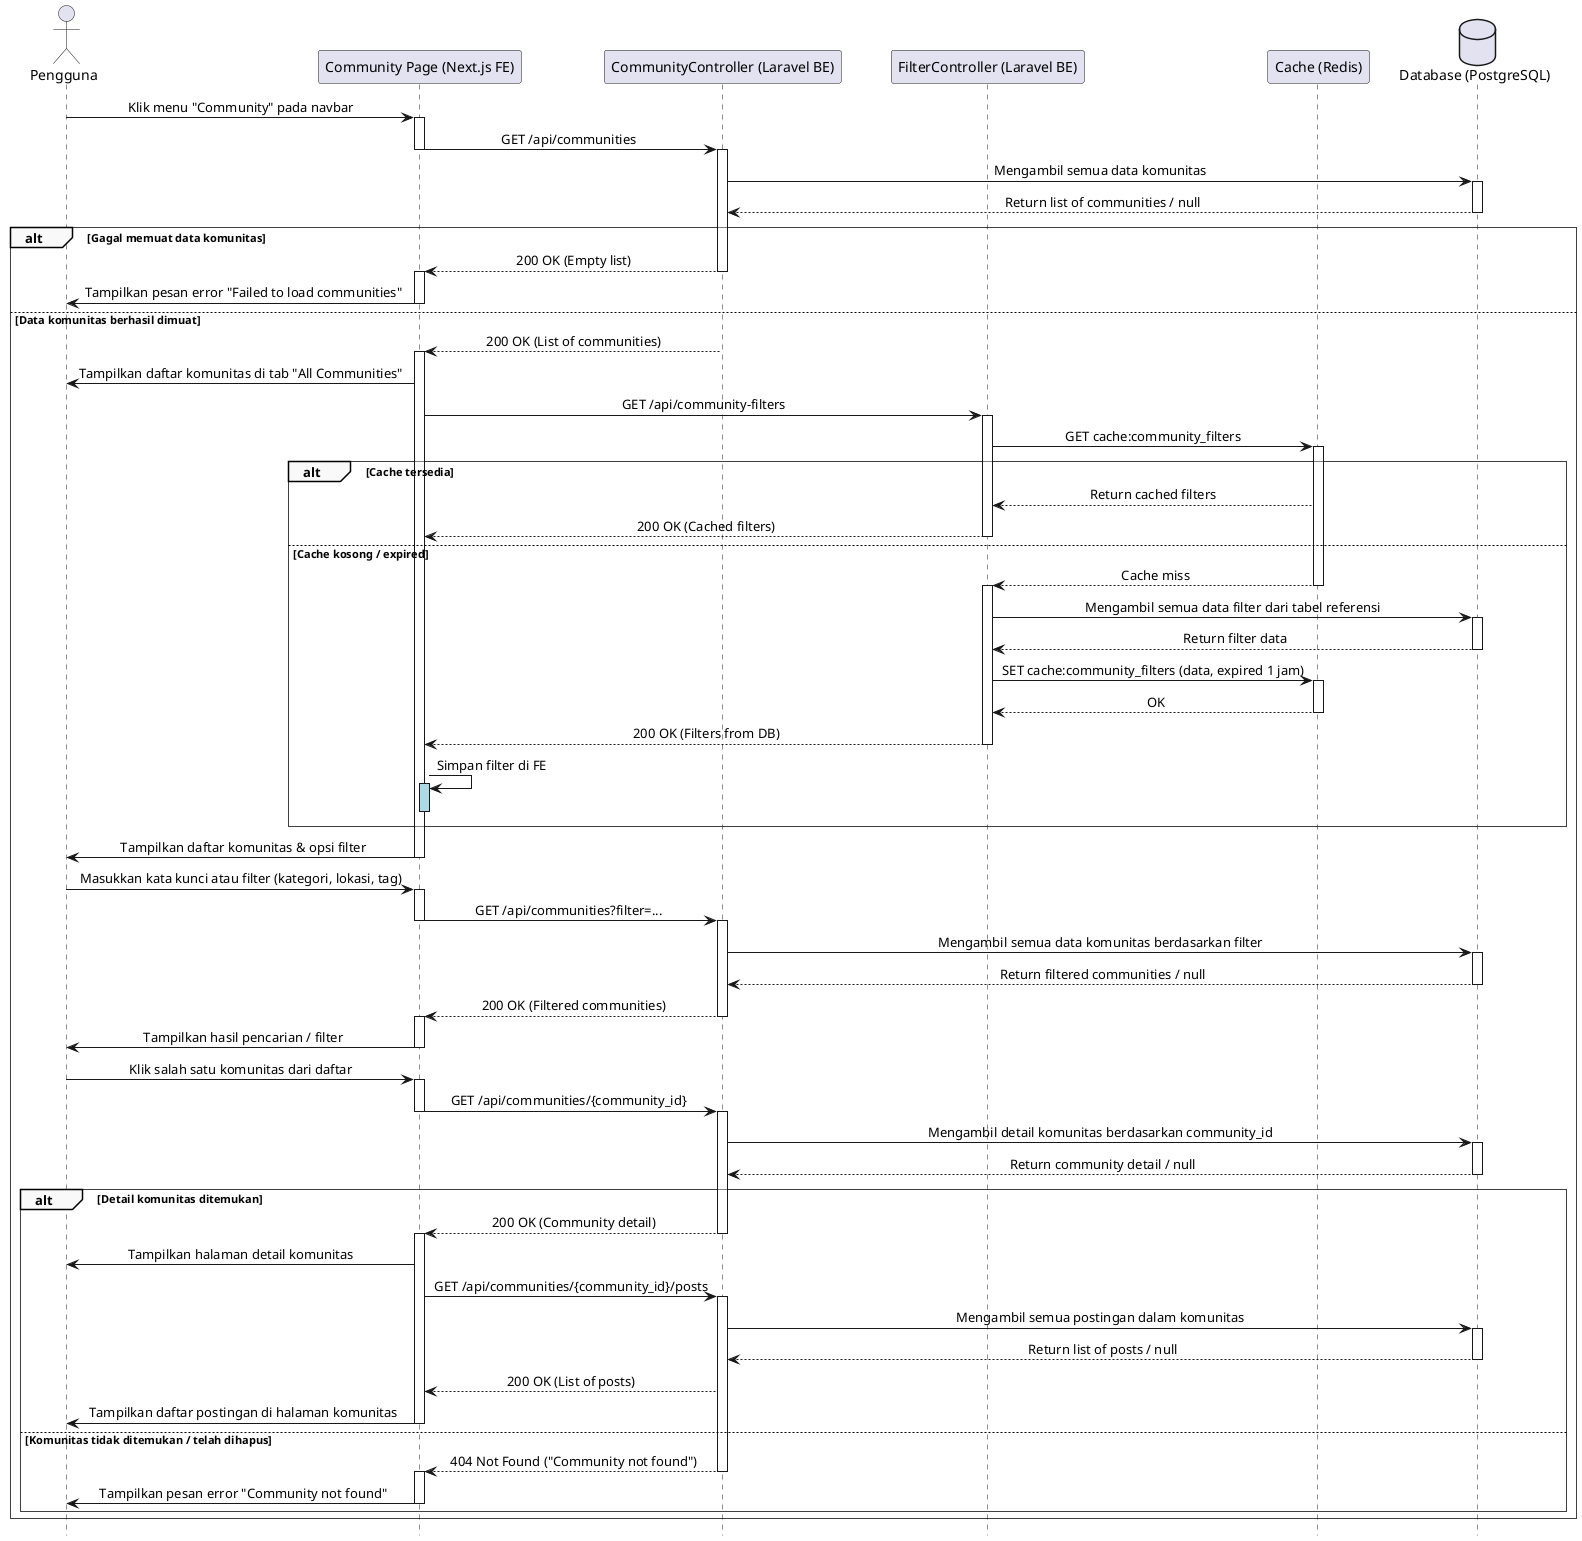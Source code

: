 @startuml
' === Styling ===
skinparam sequence {
    LifelineFooterStrategy none
    MessageAlign center
    ArrowThickness 1
    ParticipantPadding 20
    GroupBorderThickness 0.5
    GroupBackgroundColor #F9F9F9
}
hide footbox

' === Participants ===
actor Pengguna
participant "Community Page (Next.js FE)" as FE
participant "CommunityController (Laravel BE)" as BE_Community
participant "FilterController (Laravel BE)" as BE_Filter
participant "Cache (Redis)" as Redis
database "Database (PostgreSQL)" as DB

' === Normal Flow: Melihat Daftar Komunitas ===
Pengguna -> FE: Klik menu "Community" pada navbar
activate FE

' --- Paralel Request ---
    FE -> BE_Community: GET /api/communities
    deactivate FE
    activate BE_Community
    BE_Community -> DB: Mengambil semua data komunitas
    activate DB
    DB --> BE_Community: Return list of communities / null
    deactivate DB

    alt Gagal memuat data komunitas
        BE_Community --> FE: 200 OK (Empty list)
        deactivate BE_Community
        activate FE
        FE -> Pengguna: Tampilkan pesan error "Failed to load communities"
        deactivate FE
    else Data komunitas berhasil dimuat
        BE_Community --> FE: 200 OK (List of communities)
        activate FE
        FE -> Pengguna: Tampilkan daftar komunitas di tab "All Communities"

    FE -> BE_Filter: GET /api/community-filters
    activate BE_Filter
    BE_Filter -> Redis: GET cache:community_filters
    activate Redis

    alt Cache tersedia
        Redis --> BE_Filter: Return cached filters
        BE_Filter --> FE: 200 OK (Cached filters)
        deactivate BE_Filter
    else Cache kosong / expired
        Redis --> BE_Filter: Cache miss
        deactivate Redis
        activate BE_Filter
        BE_Filter -> DB: Mengambil semua data filter dari tabel referensi
        activate DB
        DB --> BE_Filter: Return filter data
        deactivate DB
        BE_Filter -> Redis: SET cache:community_filters (data, expired 1 jam)
        activate Redis
        Redis --> BE_Filter: OK
        deactivate Redis
        BE_Filter --> FE: 200 OK (Filters from DB)
        deactivate BE_Filter
    FE -> FE:Simpan filter di FE
    activate FE #LightBlue
    deactivate FE #LightBlue
end

activate FE
FE -> Pengguna: Tampilkan daftar komunitas & opsi filter
deactivate FE


' === Flow: Menggunakan Pencarian / Filter ===
Pengguna -> FE: Masukkan kata kunci atau filter (kategori, lokasi, tag)
activate FE
FE -> BE_Community: GET /api/communities?filter=...
deactivate FE
activate BE_Community
BE_Community -> DB: Mengambil semua data komunitas berdasarkan filter
activate DB
DB --> BE_Community: Return filtered communities / null
deactivate DB
BE_Community --> FE: 200 OK (Filtered communities)
deactivate BE_Community
activate FE
FE -> Pengguna: Tampilkan hasil pencarian / filter
deactivate FE


' === Flow: Melihat Detail Komunitas ===
Pengguna -> FE: Klik salah satu komunitas dari daftar
activate FE
FE -> BE_Community: GET /api/communities/{community_id}
deactivate FE
activate BE_Community
BE_Community -> DB: Mengambil detail komunitas berdasarkan community_id
activate DB
DB --> BE_Community: Return community detail / null
deactivate DB

alt Detail komunitas ditemukan
    BE_Community --> FE: 200 OK (Community detail)
    deactivate BE_Community
    activate FE
    FE -> Pengguna: Tampilkan halaman detail komunitas

    ' === Subflow: Menampilkan Postingan dalam Komunitas ===
    FE -> BE_Community: GET /api/communities/{community_id}/posts
    activate BE_Community
    BE_Community -> DB: Mengambil semua postingan dalam komunitas
    activate DB
    DB --> BE_Community: Return list of posts / null
    deactivate DB
    BE_Community --> FE: 200 OK (List of posts)
    FE -> Pengguna: Tampilkan daftar postingan di halaman komunitas
    deactivate FE

else Komunitas tidak ditemukan / telah dihapus
    BE_Community --> FE: 404 Not Found ("Community not found")
    deactivate BE_Community
    activate FE
    FE -> Pengguna: Tampilkan pesan error "Community not found"
    deactivate FE
end
    end

@enduml